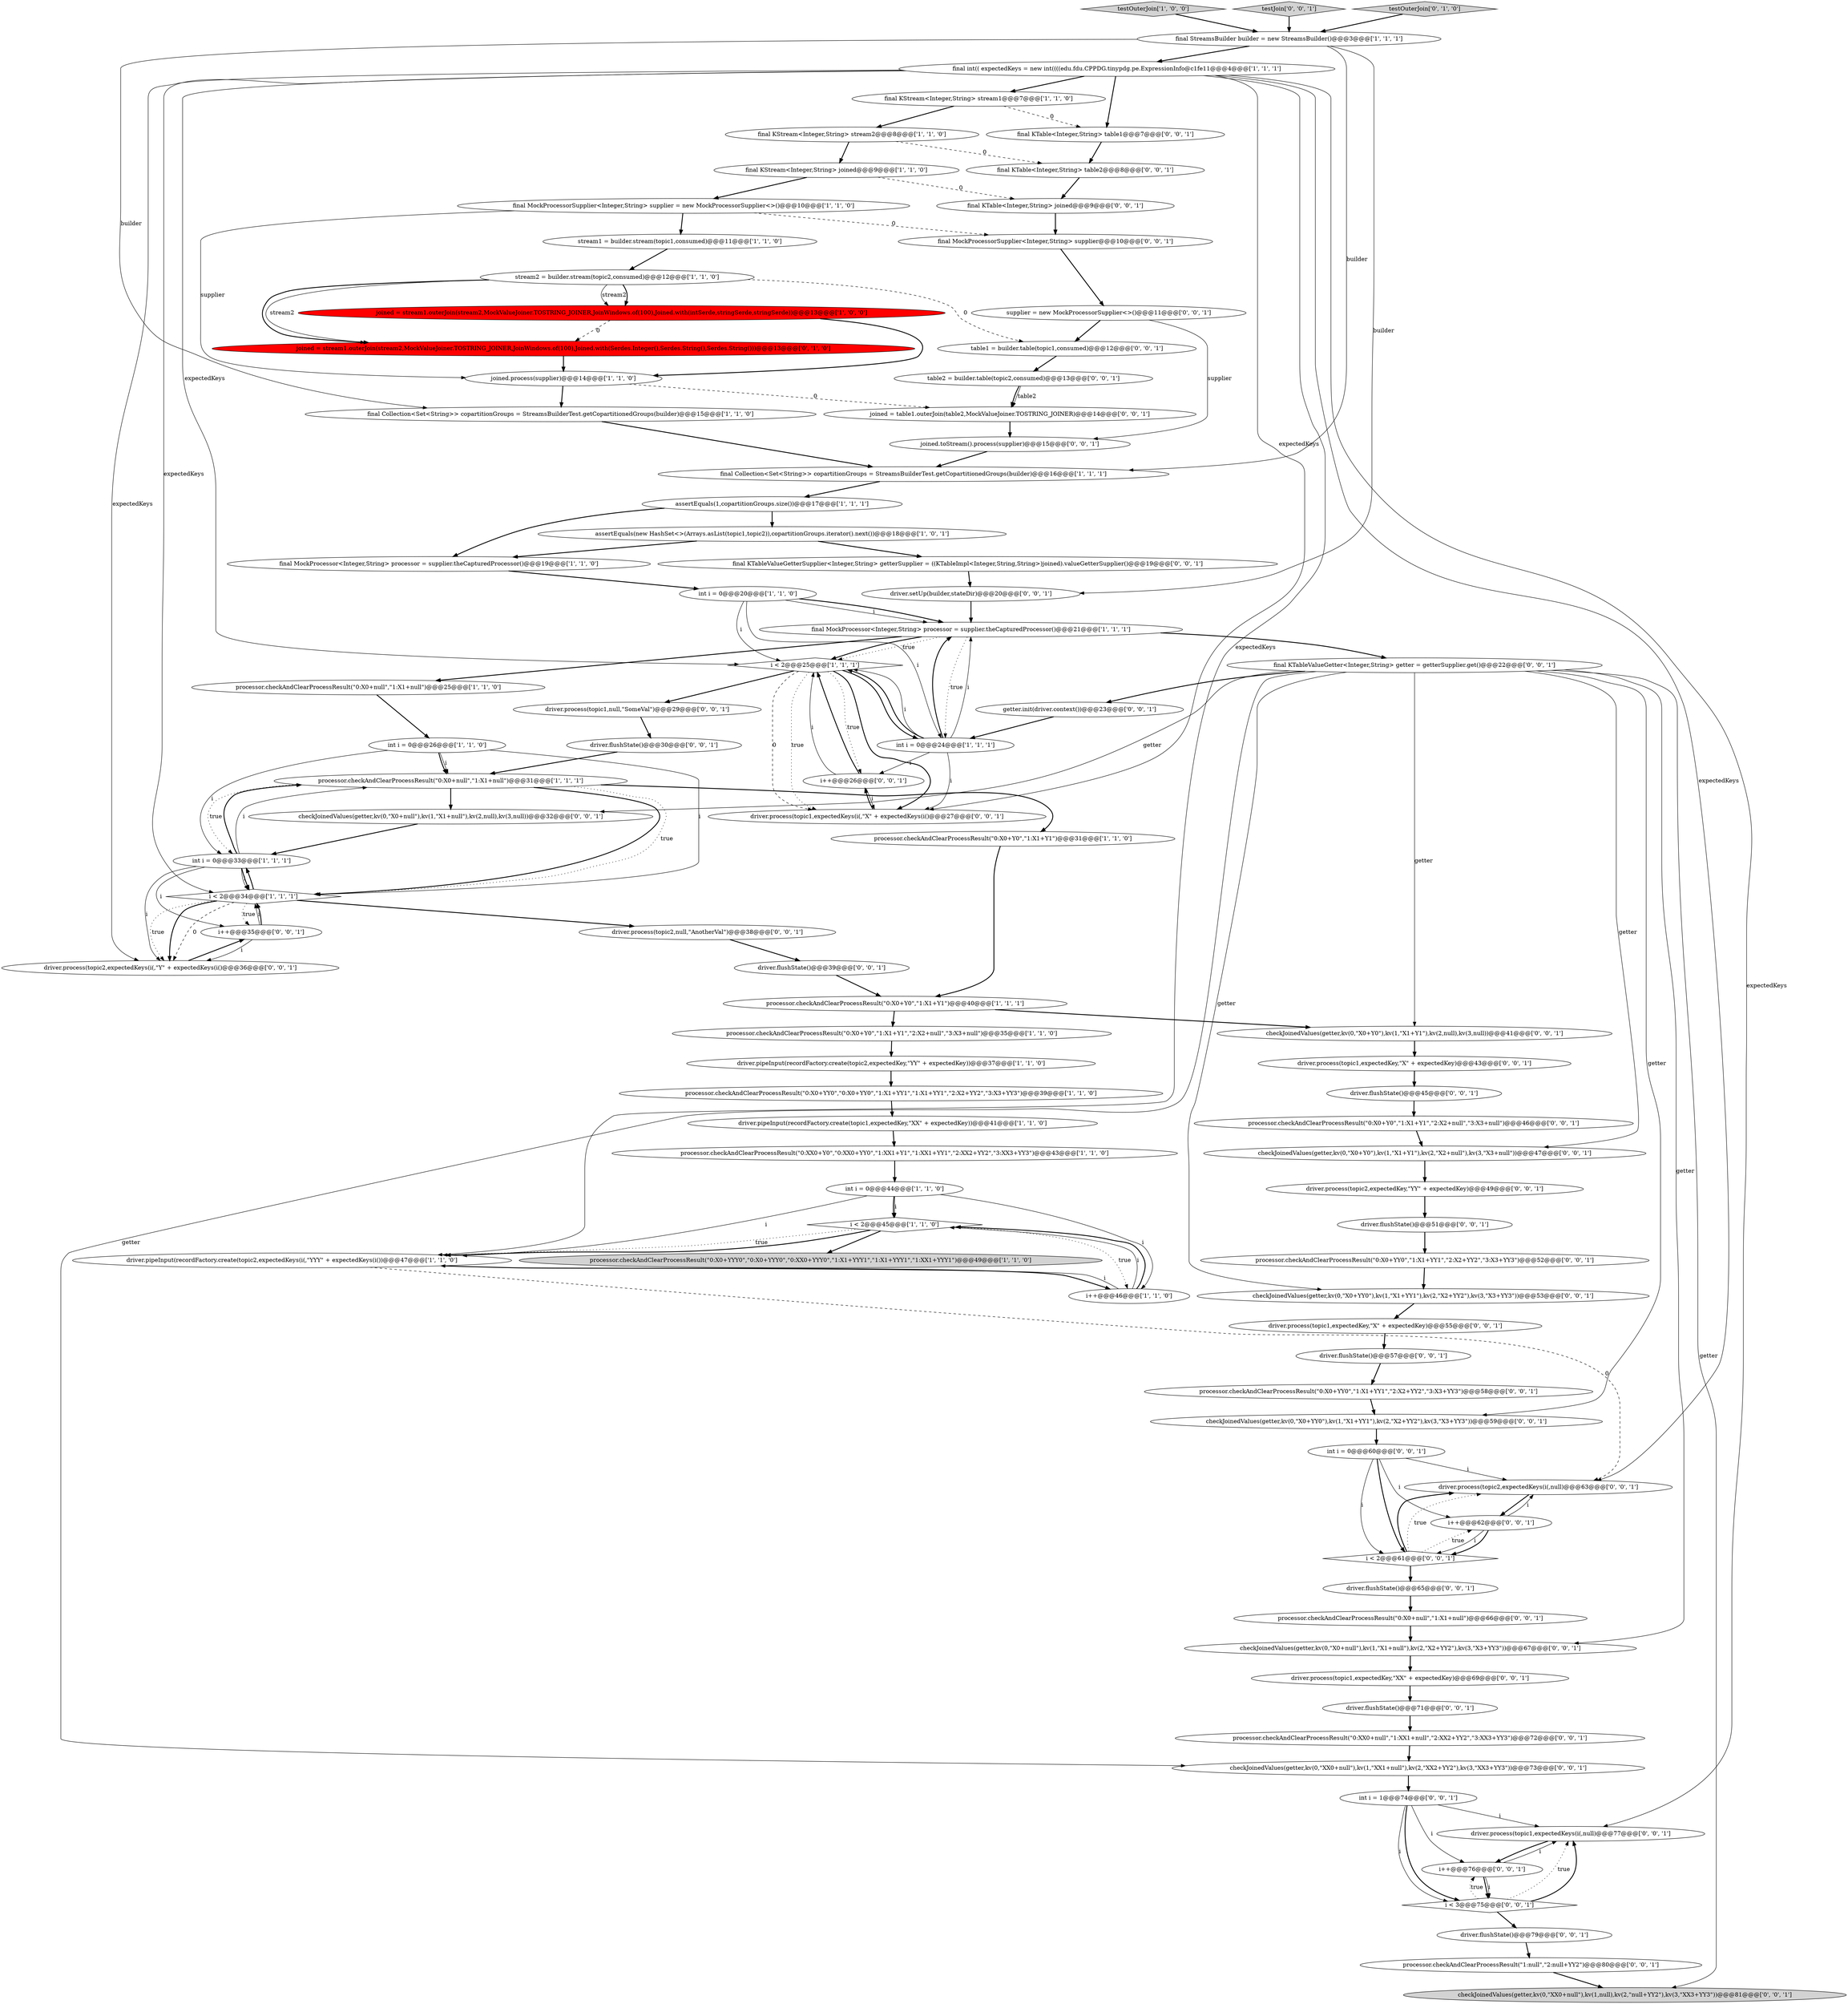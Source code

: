 digraph {
49 [style = filled, label = "driver.setUp(builder,stateDir)@@@20@@@['0', '0', '1']", fillcolor = white, shape = ellipse image = "AAA0AAABBB3BBB"];
24 [style = filled, label = "processor.checkAndClearProcessResult(\"0:X0+YYY0\",\"0:X0+YYY0\",\"0:XX0+YYY0\",\"1:X1+YYY1\",\"1:X1+YYY1\",\"1:XX1+YYY1\")@@@49@@@['1', '1', '0']", fillcolor = lightgray, shape = ellipse image = "AAA0AAABBB1BBB"];
92 [style = filled, label = "driver.process(topic1,expectedKeys(i(,null)@@@77@@@['0', '0', '1']", fillcolor = white, shape = ellipse image = "AAA0AAABBB3BBB"];
29 [style = filled, label = "processor.checkAndClearProcessResult(\"0:X0+Y0\",\"1:X1+Y1\",\"2:X2+null\",\"3:X3+null\")@@@35@@@['1', '1', '0']", fillcolor = white, shape = ellipse image = "AAA0AAABBB1BBB"];
78 [style = filled, label = "checkJoinedValues(getter,kv(0,\"X0+Y0\"),kv(1,\"X1+Y1\"),kv(2,null),kv(3,null))@@@41@@@['0', '0', '1']", fillcolor = white, shape = ellipse image = "AAA0AAABBB3BBB"];
85 [style = filled, label = "processor.checkAndClearProcessResult(\"0:XX0+null\",\"1:XX1+null\",\"2:XX2+YY2\",\"3:XX3+YY3\")@@@72@@@['0', '0', '1']", fillcolor = white, shape = ellipse image = "AAA0AAABBB3BBB"];
56 [style = filled, label = "processor.checkAndClearProcessResult(\"0:X0+Y0\",\"1:X1+Y1\",\"2:X2+null\",\"3:X3+null\")@@@46@@@['0', '0', '1']", fillcolor = white, shape = ellipse image = "AAA0AAABBB3BBB"];
57 [style = filled, label = "driver.flushState()@@@79@@@['0', '0', '1']", fillcolor = white, shape = ellipse image = "AAA0AAABBB3BBB"];
79 [style = filled, label = "driver.flushState()@@@30@@@['0', '0', '1']", fillcolor = white, shape = ellipse image = "AAA0AAABBB3BBB"];
27 [style = filled, label = "driver.pipeInput(recordFactory.create(topic2,expectedKey,\"YY\" + expectedKey))@@@37@@@['1', '1', '0']", fillcolor = white, shape = ellipse image = "AAA0AAABBB1BBB"];
19 [style = filled, label = "assertEquals(new HashSet<>(Arrays.asList(topic1,topic2)),copartitionGroups.iterator().next())@@@18@@@['1', '0', '1']", fillcolor = white, shape = ellipse image = "AAA0AAABBB1BBB"];
17 [style = filled, label = "processor.checkAndClearProcessResult(\"0:X0+Y0\",\"1:X1+Y1\")@@@40@@@['1', '1', '1']", fillcolor = white, shape = ellipse image = "AAA0AAABBB1BBB"];
43 [style = filled, label = "driver.flushState()@@@51@@@['0', '0', '1']", fillcolor = white, shape = ellipse image = "AAA0AAABBB3BBB"];
40 [style = filled, label = "joined.toStream().process(supplier)@@@15@@@['0', '0', '1']", fillcolor = white, shape = ellipse image = "AAA0AAABBB3BBB"];
67 [style = filled, label = "getter.init(driver.context())@@@23@@@['0', '0', '1']", fillcolor = white, shape = ellipse image = "AAA0AAABBB3BBB"];
35 [style = filled, label = "driver.pipeInput(recordFactory.create(topic1,expectedKey,\"XX\" + expectedKey))@@@41@@@['1', '1', '0']", fillcolor = white, shape = ellipse image = "AAA0AAABBB1BBB"];
69 [style = filled, label = "table2 = builder.table(topic2,consumed)@@@13@@@['0', '0', '1']", fillcolor = white, shape = ellipse image = "AAA0AAABBB3BBB"];
66 [style = filled, label = "processor.checkAndClearProcessResult(\"0:X0+YY0\",\"1:X1+YY1\",\"2:X2+YY2\",\"3:X3+YY3\")@@@52@@@['0', '0', '1']", fillcolor = white, shape = ellipse image = "AAA0AAABBB3BBB"];
76 [style = filled, label = "i++@@@62@@@['0', '0', '1']", fillcolor = white, shape = ellipse image = "AAA0AAABBB3BBB"];
70 [style = filled, label = "processor.checkAndClearProcessResult(\"0:X0+YY0\",\"1:X1+YY1\",\"2:X2+YY2\",\"3:X3+YY3\")@@@58@@@['0', '0', '1']", fillcolor = white, shape = ellipse image = "AAA0AAABBB3BBB"];
86 [style = filled, label = "supplier = new MockProcessorSupplier<>()@@@11@@@['0', '0', '1']", fillcolor = white, shape = ellipse image = "AAA0AAABBB3BBB"];
34 [style = filled, label = "int i = 0@@@20@@@['1', '1', '0']", fillcolor = white, shape = ellipse image = "AAA0AAABBB1BBB"];
72 [style = filled, label = "driver.process(topic1,expectedKey,\"XX\" + expectedKey)@@@69@@@['0', '0', '1']", fillcolor = white, shape = ellipse image = "AAA0AAABBB3BBB"];
42 [style = filled, label = "final KTableValueGetterSupplier<Integer,String> getterSupplier = ((KTableImpl<Integer,String,String>)joined).valueGetterSupplier()@@@19@@@['0', '0', '1']", fillcolor = white, shape = ellipse image = "AAA0AAABBB3BBB"];
52 [style = filled, label = "checkJoinedValues(getter,kv(0,\"X0+Y0\"),kv(1,\"X1+Y1\"),kv(2,\"X2+null\"),kv(3,\"X3+null\"))@@@47@@@['0', '0', '1']", fillcolor = white, shape = ellipse image = "AAA0AAABBB3BBB"];
21 [style = filled, label = "processor.checkAndClearProcessResult(\"0:XX0+Y0\",\"0:XX0+YY0\",\"1:XX1+Y1\",\"1:XX1+YY1\",\"2:XX2+YY2\",\"3:XX3+YY3\")@@@43@@@['1', '1', '0']", fillcolor = white, shape = ellipse image = "AAA0AAABBB1BBB"];
75 [style = filled, label = "int i = 1@@@74@@@['0', '0', '1']", fillcolor = white, shape = ellipse image = "AAA0AAABBB3BBB"];
55 [style = filled, label = "checkJoinedValues(getter,kv(0,\"X0+null\"),kv(1,\"X1+null\"),kv(2,null),kv(3,null))@@@32@@@['0', '0', '1']", fillcolor = white, shape = ellipse image = "AAA0AAABBB3BBB"];
5 [style = filled, label = "joined = stream1.outerJoin(stream2,MockValueJoiner.TOSTRING_JOINER,JoinWindows.of(100),Joined.with(intSerde,stringSerde,stringSerde))@@@13@@@['1', '0', '0']", fillcolor = red, shape = ellipse image = "AAA1AAABBB1BBB"];
25 [style = filled, label = "processor.checkAndClearProcessResult(\"0:X0+YY0\",\"0:X0+YY0\",\"1:X1+YY1\",\"1:X1+YY1\",\"2:X2+YY2\",\"3:X3+YY3\")@@@39@@@['1', '1', '0']", fillcolor = white, shape = ellipse image = "AAA0AAABBB1BBB"];
28 [style = filled, label = "processor.checkAndClearProcessResult(\"0:X0+null\",\"1:X1+null\")@@@31@@@['1', '1', '1']", fillcolor = white, shape = ellipse image = "AAA0AAABBB1BBB"];
48 [style = filled, label = "final KTable<Integer,String> joined@@@9@@@['0', '0', '1']", fillcolor = white, shape = ellipse image = "AAA0AAABBB3BBB"];
80 [style = filled, label = "final MockProcessorSupplier<Integer,String> supplier@@@10@@@['0', '0', '1']", fillcolor = white, shape = ellipse image = "AAA0AAABBB3BBB"];
1 [style = filled, label = "i < 2@@@45@@@['1', '1', '0']", fillcolor = white, shape = diamond image = "AAA0AAABBB1BBB"];
18 [style = filled, label = "assertEquals(1,copartitionGroups.size())@@@17@@@['1', '1', '1']", fillcolor = white, shape = ellipse image = "AAA0AAABBB1BBB"];
30 [style = filled, label = "final KStream<Integer,String> joined@@@9@@@['1', '1', '0']", fillcolor = white, shape = ellipse image = "AAA0AAABBB1BBB"];
41 [style = filled, label = "driver.flushState()@@@57@@@['0', '0', '1']", fillcolor = white, shape = ellipse image = "AAA0AAABBB3BBB"];
23 [style = filled, label = "final MockProcessorSupplier<Integer,String> supplier = new MockProcessorSupplier<>()@@@10@@@['1', '1', '0']", fillcolor = white, shape = ellipse image = "AAA0AAABBB1BBB"];
8 [style = filled, label = "testOuterJoin['1', '0', '0']", fillcolor = lightgray, shape = diamond image = "AAA0AAABBB1BBB"];
84 [style = filled, label = "driver.flushState()@@@39@@@['0', '0', '1']", fillcolor = white, shape = ellipse image = "AAA0AAABBB3BBB"];
59 [style = filled, label = "checkJoinedValues(getter,kv(0,\"X0+YY0\"),kv(1,\"X1+YY1\"),kv(2,\"X2+YY2\"),kv(3,\"X3+YY3\"))@@@53@@@['0', '0', '1']", fillcolor = white, shape = ellipse image = "AAA0AAABBB3BBB"];
45 [style = filled, label = "checkJoinedValues(getter,kv(0,\"XX0+null\"),kv(1,\"XX1+null\"),kv(2,\"XX2+YY2\"),kv(3,\"XX3+YY3\"))@@@73@@@['0', '0', '1']", fillcolor = white, shape = ellipse image = "AAA0AAABBB3BBB"];
62 [style = filled, label = "driver.flushState()@@@65@@@['0', '0', '1']", fillcolor = white, shape = ellipse image = "AAA0AAABBB3BBB"];
36 [style = filled, label = "int i = 0@@@33@@@['1', '1', '1']", fillcolor = white, shape = ellipse image = "AAA0AAABBB1BBB"];
74 [style = filled, label = "i++@@@76@@@['0', '0', '1']", fillcolor = white, shape = ellipse image = "AAA0AAABBB3BBB"];
31 [style = filled, label = "i < 2@@@25@@@['1', '1', '1']", fillcolor = white, shape = diamond image = "AAA0AAABBB1BBB"];
73 [style = filled, label = "driver.process(topic1,expectedKey,\"X\" + expectedKey)@@@55@@@['0', '0', '1']", fillcolor = white, shape = ellipse image = "AAA0AAABBB3BBB"];
15 [style = filled, label = "final KStream<Integer,String> stream2@@@8@@@['1', '1', '0']", fillcolor = white, shape = ellipse image = "AAA0AAABBB1BBB"];
61 [style = filled, label = "driver.process(topic2,expectedKey,\"YY\" + expectedKey)@@@49@@@['0', '0', '1']", fillcolor = white, shape = ellipse image = "AAA0AAABBB3BBB"];
82 [style = filled, label = "testJoin['0', '0', '1']", fillcolor = lightgray, shape = diamond image = "AAA0AAABBB3BBB"];
88 [style = filled, label = "processor.checkAndClearProcessResult(\"1:null\",\"2:null+YY2\")@@@80@@@['0', '0', '1']", fillcolor = white, shape = ellipse image = "AAA0AAABBB3BBB"];
83 [style = filled, label = "checkJoinedValues(getter,kv(0,\"X0+YY0\"),kv(1,\"X1+YY1\"),kv(2,\"X2+YY2\"),kv(3,\"X3+YY3\"))@@@59@@@['0', '0', '1']", fillcolor = white, shape = ellipse image = "AAA0AAABBB3BBB"];
10 [style = filled, label = "final int(( expectedKeys = new int((((edu.fdu.CPPDG.tinypdg.pe.ExpressionInfo@c1fe11@@@4@@@['1', '1', '1']", fillcolor = white, shape = ellipse image = "AAA0AAABBB1BBB"];
64 [style = filled, label = "driver.flushState()@@@45@@@['0', '0', '1']", fillcolor = white, shape = ellipse image = "AAA0AAABBB3BBB"];
11 [style = filled, label = "joined.process(supplier)@@@14@@@['1', '1', '0']", fillcolor = white, shape = ellipse image = "AAA0AAABBB1BBB"];
14 [style = filled, label = "driver.pipeInput(recordFactory.create(topic2,expectedKeys(i(,\"YYY\" + expectedKeys(i())@@@47@@@['1', '1', '0']", fillcolor = white, shape = ellipse image = "AAA0AAABBB1BBB"];
46 [style = filled, label = "i++@@@35@@@['0', '0', '1']", fillcolor = white, shape = ellipse image = "AAA0AAABBB3BBB"];
71 [style = filled, label = "driver.flushState()@@@71@@@['0', '0', '1']", fillcolor = white, shape = ellipse image = "AAA0AAABBB3BBB"];
65 [style = filled, label = "i < 2@@@61@@@['0', '0', '1']", fillcolor = white, shape = diamond image = "AAA0AAABBB3BBB"];
38 [style = filled, label = "testOuterJoin['0', '1', '0']", fillcolor = lightgray, shape = diamond image = "AAA0AAABBB2BBB"];
54 [style = filled, label = "driver.process(topic2,expectedKeys(i(,null)@@@63@@@['0', '0', '1']", fillcolor = white, shape = ellipse image = "AAA0AAABBB3BBB"];
77 [style = filled, label = "checkJoinedValues(getter,kv(0,\"XX0+null\"),kv(1,null),kv(2,\"null+YY2\"),kv(3,\"XX3+YY3\"))@@@81@@@['0', '0', '1']", fillcolor = lightgray, shape = ellipse image = "AAA0AAABBB3BBB"];
51 [style = filled, label = "i++@@@26@@@['0', '0', '1']", fillcolor = white, shape = ellipse image = "AAA0AAABBB3BBB"];
37 [style = filled, label = "joined = stream1.outerJoin(stream2,MockValueJoiner.TOSTRING_JOINER,JoinWindows.of(100),Joined.with(Serdes.Integer(),Serdes.String(),Serdes.String()))@@@13@@@['0', '1', '0']", fillcolor = red, shape = ellipse image = "AAA1AAABBB2BBB"];
7 [style = filled, label = "processor.checkAndClearProcessResult(\"0:X0+null\",\"1:X1+null\")@@@25@@@['1', '1', '0']", fillcolor = white, shape = ellipse image = "AAA0AAABBB1BBB"];
13 [style = filled, label = "int i = 0@@@24@@@['1', '1', '1']", fillcolor = white, shape = ellipse image = "AAA0AAABBB1BBB"];
9 [style = filled, label = "final StreamsBuilder builder = new StreamsBuilder()@@@3@@@['1', '1', '1']", fillcolor = white, shape = ellipse image = "AAA0AAABBB1BBB"];
58 [style = filled, label = "table1 = builder.table(topic1,consumed)@@@12@@@['0', '0', '1']", fillcolor = white, shape = ellipse image = "AAA0AAABBB3BBB"];
63 [style = filled, label = "final KTable<Integer,String> table1@@@7@@@['0', '0', '1']", fillcolor = white, shape = ellipse image = "AAA0AAABBB3BBB"];
50 [style = filled, label = "driver.process(topic1,null,\"SomeVal\")@@@29@@@['0', '0', '1']", fillcolor = white, shape = ellipse image = "AAA0AAABBB3BBB"];
87 [style = filled, label = "driver.process(topic1,expectedKey,\"X\" + expectedKey)@@@43@@@['0', '0', '1']", fillcolor = white, shape = ellipse image = "AAA0AAABBB3BBB"];
12 [style = filled, label = "processor.checkAndClearProcessResult(\"0:X0+Y0\",\"1:X1+Y1\")@@@31@@@['1', '1', '0']", fillcolor = white, shape = ellipse image = "AAA0AAABBB1BBB"];
60 [style = filled, label = "driver.process(topic2,expectedKeys(i(,\"Y\" + expectedKeys(i()@@@36@@@['0', '0', '1']", fillcolor = white, shape = ellipse image = "AAA0AAABBB3BBB"];
39 [style = filled, label = "driver.process(topic2,null,\"AnotherVal\")@@@38@@@['0', '0', '1']", fillcolor = white, shape = ellipse image = "AAA0AAABBB3BBB"];
26 [style = filled, label = "stream2 = builder.stream(topic2,consumed)@@@12@@@['1', '1', '0']", fillcolor = white, shape = ellipse image = "AAA0AAABBB1BBB"];
91 [style = filled, label = "processor.checkAndClearProcessResult(\"0:X0+null\",\"1:X1+null\")@@@66@@@['0', '0', '1']", fillcolor = white, shape = ellipse image = "AAA0AAABBB3BBB"];
53 [style = filled, label = "final KTableValueGetter<Integer,String> getter = getterSupplier.get()@@@22@@@['0', '0', '1']", fillcolor = white, shape = ellipse image = "AAA0AAABBB3BBB"];
16 [style = filled, label = "stream1 = builder.stream(topic1,consumed)@@@11@@@['1', '1', '0']", fillcolor = white, shape = ellipse image = "AAA0AAABBB1BBB"];
47 [style = filled, label = "checkJoinedValues(getter,kv(0,\"X0+null\"),kv(1,\"X1+null\"),kv(2,\"X2+YY2\"),kv(3,\"X3+YY3\"))@@@67@@@['0', '0', '1']", fillcolor = white, shape = ellipse image = "AAA0AAABBB3BBB"];
68 [style = filled, label = "final KTable<Integer,String> table2@@@8@@@['0', '0', '1']", fillcolor = white, shape = ellipse image = "AAA0AAABBB3BBB"];
3 [style = filled, label = "final Collection<Set<String>> copartitionGroups = StreamsBuilderTest.getCopartitionedGroups(builder)@@@15@@@['1', '1', '0']", fillcolor = white, shape = ellipse image = "AAA0AAABBB1BBB"];
20 [style = filled, label = "final MockProcessor<Integer,String> processor = supplier.theCapturedProcessor()@@@19@@@['1', '1', '0']", fillcolor = white, shape = ellipse image = "AAA0AAABBB1BBB"];
6 [style = filled, label = "final Collection<Set<String>> copartitionGroups = StreamsBuilderTest.getCopartitionedGroups(builder)@@@16@@@['1', '1', '1']", fillcolor = white, shape = ellipse image = "AAA0AAABBB1BBB"];
44 [style = filled, label = "i < 3@@@75@@@['0', '0', '1']", fillcolor = white, shape = diamond image = "AAA0AAABBB3BBB"];
89 [style = filled, label = "int i = 0@@@60@@@['0', '0', '1']", fillcolor = white, shape = ellipse image = "AAA0AAABBB3BBB"];
22 [style = filled, label = "final MockProcessor<Integer,String> processor = supplier.theCapturedProcessor()@@@21@@@['1', '1', '1']", fillcolor = white, shape = ellipse image = "AAA0AAABBB1BBB"];
32 [style = filled, label = "i < 2@@@34@@@['1', '1', '1']", fillcolor = white, shape = diamond image = "AAA0AAABBB1BBB"];
0 [style = filled, label = "int i = 0@@@26@@@['1', '1', '0']", fillcolor = white, shape = ellipse image = "AAA0AAABBB1BBB"];
2 [style = filled, label = "final KStream<Integer,String> stream1@@@7@@@['1', '1', '0']", fillcolor = white, shape = ellipse image = "AAA0AAABBB1BBB"];
4 [style = filled, label = "int i = 0@@@44@@@['1', '1', '0']", fillcolor = white, shape = ellipse image = "AAA0AAABBB1BBB"];
90 [style = filled, label = "driver.process(topic1,expectedKeys(i(,\"X\" + expectedKeys(i()@@@27@@@['0', '0', '1']", fillcolor = white, shape = ellipse image = "AAA0AAABBB3BBB"];
33 [style = filled, label = "i++@@@46@@@['1', '1', '0']", fillcolor = white, shape = ellipse image = "AAA0AAABBB1BBB"];
81 [style = filled, label = "joined = table1.outerJoin(table2,MockValueJoiner.TOSTRING_JOINER)@@@14@@@['0', '0', '1']", fillcolor = white, shape = ellipse image = "AAA0AAABBB3BBB"];
13->31 [style = solid, label="i"];
55->36 [style = bold, label=""];
56->52 [style = bold, label=""];
40->6 [style = bold, label=""];
61->43 [style = bold, label=""];
22->31 [style = dotted, label="true"];
65->54 [style = bold, label=""];
37->11 [style = bold, label=""];
0->28 [style = solid, label="i"];
4->14 [style = solid, label="i"];
13->22 [style = solid, label="i"];
65->62 [style = bold, label=""];
36->28 [style = bold, label=""];
4->1 [style = solid, label="i"];
51->90 [style = solid, label="i"];
65->76 [style = dotted, label="true"];
9->10 [style = bold, label=""];
88->77 [style = bold, label=""];
25->35 [style = bold, label=""];
49->22 [style = bold, label=""];
23->11 [style = solid, label="supplier"];
89->54 [style = solid, label="i"];
31->50 [style = bold, label=""];
39->84 [style = bold, label=""];
54->76 [style = bold, label=""];
36->32 [style = solid, label="i"];
69->81 [style = solid, label="table2"];
26->37 [style = solid, label="stream2"];
26->58 [style = dashed, label="0"];
2->15 [style = bold, label=""];
33->14 [style = solid, label="i"];
76->54 [style = solid, label="i"];
71->85 [style = bold, label=""];
13->22 [style = bold, label=""];
13->31 [style = bold, label=""];
27->25 [style = bold, label=""];
28->55 [style = bold, label=""];
10->54 [style = solid, label="expectedKeys"];
53->55 [style = solid, label="getter"];
90->51 [style = bold, label=""];
70->83 [style = bold, label=""];
19->42 [style = bold, label=""];
51->31 [style = solid, label="i"];
82->9 [style = bold, label=""];
34->31 [style = solid, label="i"];
10->31 [style = solid, label="expectedKeys"];
59->73 [style = bold, label=""];
53->78 [style = solid, label="getter"];
20->34 [style = bold, label=""];
19->20 [style = bold, label=""];
32->60 [style = dotted, label="true"];
80->86 [style = bold, label=""];
87->64 [style = bold, label=""];
16->26 [style = bold, label=""];
18->19 [style = bold, label=""];
28->36 [style = dotted, label="true"];
7->0 [style = bold, label=""];
75->44 [style = bold, label=""];
9->6 [style = solid, label="builder"];
75->92 [style = solid, label="i"];
84->17 [style = bold, label=""];
22->7 [style = bold, label=""];
35->21 [style = bold, label=""];
29->27 [style = bold, label=""];
18->20 [style = bold, label=""];
53->83 [style = solid, label="getter"];
86->58 [style = bold, label=""];
1->33 [style = dotted, label="true"];
43->66 [style = bold, label=""];
48->80 [style = bold, label=""];
46->60 [style = solid, label="i"];
72->71 [style = bold, label=""];
10->60 [style = solid, label="expectedKeys"];
22->13 [style = dotted, label="true"];
44->92 [style = dotted, label="true"];
32->36 [style = bold, label=""];
26->37 [style = bold, label=""];
10->2 [style = bold, label=""];
5->11 [style = bold, label=""];
53->59 [style = solid, label="getter"];
31->90 [style = bold, label=""];
62->91 [style = bold, label=""];
36->60 [style = solid, label="i"];
5->37 [style = dashed, label="0"];
75->44 [style = solid, label="i"];
41->70 [style = bold, label=""];
21->4 [style = bold, label=""];
44->57 [style = bold, label=""];
13->90 [style = solid, label="i"];
92->74 [style = bold, label=""];
36->28 [style = solid, label="i"];
83->89 [style = bold, label=""];
10->90 [style = solid, label="expectedKeys"];
75->74 [style = solid, label="i"];
91->47 [style = bold, label=""];
86->40 [style = solid, label="supplier"];
10->14 [style = solid, label="expectedKeys"];
10->92 [style = solid, label="expectedKeys"];
69->81 [style = bold, label=""];
52->61 [style = bold, label=""];
74->44 [style = bold, label=""];
6->18 [style = bold, label=""];
31->13 [style = bold, label=""];
0->32 [style = solid, label="i"];
76->65 [style = solid, label="i"];
78->87 [style = bold, label=""];
12->17 [style = bold, label=""];
36->46 [style = solid, label="i"];
38->9 [style = bold, label=""];
53->47 [style = solid, label="getter"];
3->6 [style = bold, label=""];
34->13 [style = solid, label="i"];
28->12 [style = bold, label=""];
73->41 [style = bold, label=""];
89->65 [style = solid, label="i"];
46->32 [style = solid, label="i"];
28->32 [style = bold, label=""];
68->48 [style = bold, label=""];
0->36 [style = solid, label="i"];
57->88 [style = bold, label=""];
32->60 [style = bold, label=""];
9->3 [style = solid, label="builder"];
34->22 [style = solid, label="i"];
28->32 [style = dotted, label="true"];
33->1 [style = solid, label="i"];
53->77 [style = solid, label="getter"];
11->3 [style = bold, label=""];
26->5 [style = solid, label="stream2"];
79->28 [style = bold, label=""];
14->54 [style = dashed, label="0"];
13->51 [style = solid, label="i"];
32->39 [style = bold, label=""];
4->1 [style = bold, label=""];
31->51 [style = dotted, label="true"];
32->46 [style = dotted, label="true"];
46->32 [style = bold, label=""];
53->67 [style = bold, label=""];
2->63 [style = dashed, label="0"];
44->74 [style = dotted, label="true"];
89->76 [style = solid, label="i"];
23->16 [style = bold, label=""];
11->81 [style = dashed, label="0"];
67->13 [style = bold, label=""];
74->44 [style = solid, label="i"];
45->75 [style = bold, label=""];
26->5 [style = bold, label=""];
31->90 [style = dashed, label="0"];
30->23 [style = bold, label=""];
74->92 [style = solid, label="i"];
23->80 [style = dashed, label="0"];
22->31 [style = bold, label=""];
10->63 [style = bold, label=""];
36->32 [style = bold, label=""];
47->72 [style = bold, label=""];
33->1 [style = bold, label=""];
15->30 [style = bold, label=""];
1->14 [style = dotted, label="true"];
60->46 [style = bold, label=""];
14->33 [style = bold, label=""];
58->69 [style = bold, label=""];
34->22 [style = bold, label=""];
32->60 [style = dashed, label="0"];
64->56 [style = bold, label=""];
22->53 [style = bold, label=""];
15->68 [style = dashed, label="0"];
63->68 [style = bold, label=""];
1->24 [style = bold, label=""];
50->79 [style = bold, label=""];
30->48 [style = dashed, label="0"];
89->65 [style = bold, label=""];
8->9 [style = bold, label=""];
76->65 [style = bold, label=""];
81->40 [style = bold, label=""];
10->32 [style = solid, label="expectedKeys"];
31->90 [style = dotted, label="true"];
42->49 [style = bold, label=""];
1->14 [style = bold, label=""];
9->49 [style = solid, label="builder"];
85->45 [style = bold, label=""];
51->31 [style = bold, label=""];
44->92 [style = bold, label=""];
4->33 [style = solid, label="i"];
53->52 [style = solid, label="getter"];
17->29 [style = bold, label=""];
17->78 [style = bold, label=""];
66->59 [style = bold, label=""];
0->28 [style = bold, label=""];
65->54 [style = dotted, label="true"];
53->45 [style = solid, label="getter"];
}
